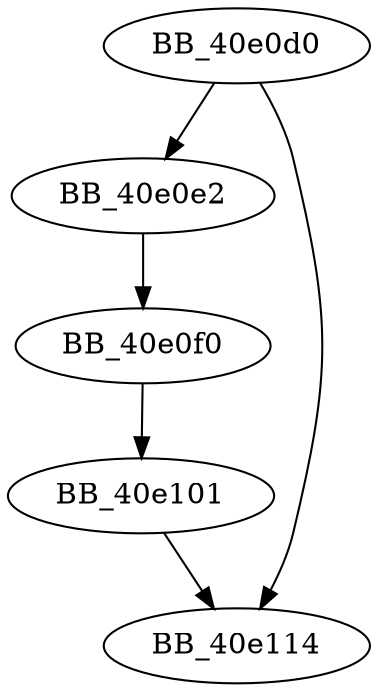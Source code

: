 DiGraph __unwind_handler{
BB_40e0d0->BB_40e0e2
BB_40e0d0->BB_40e114
BB_40e0e2->BB_40e0f0
BB_40e0f0->BB_40e101
BB_40e101->BB_40e114
}
